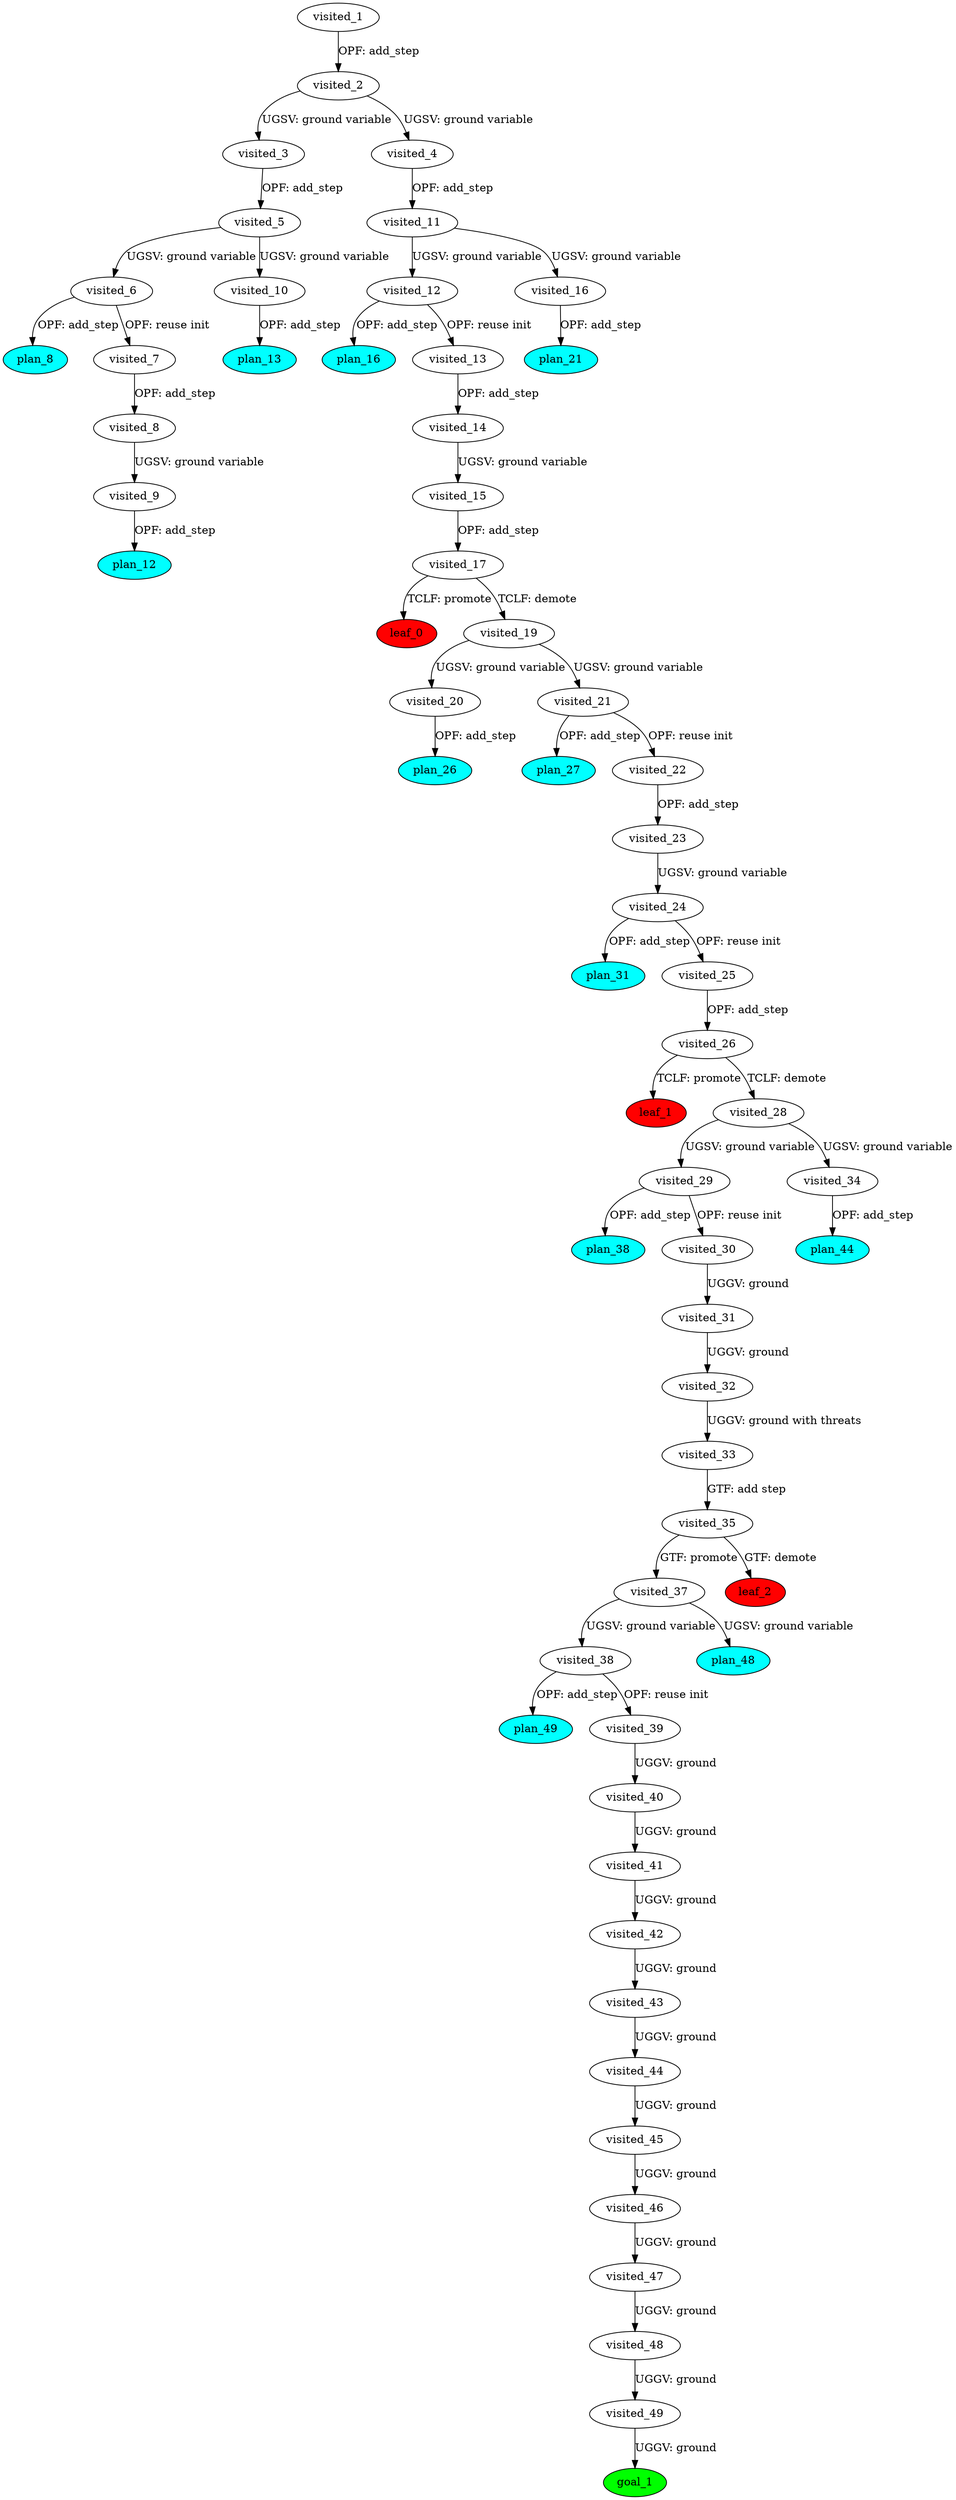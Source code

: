 digraph {
	"b309887d-ceec-79d5-c3fd-913088f45162" [label=plan_0 fillcolor=cyan style=filled]
	"b309887d-ceec-79d5-c3fd-913088f45162" [label=visited_1 fillcolor=white style=filled]
	"216dfc70-2196-5bee-da35-44b538118828" [label=plan_1 fillcolor=cyan style=filled]
	"b309887d-ceec-79d5-c3fd-913088f45162" -> "216dfc70-2196-5bee-da35-44b538118828" [label="OPF: add_step"]
	"216dfc70-2196-5bee-da35-44b538118828" [label=visited_2 fillcolor=white style=filled]
	"b71a72c1-582c-d97f-0eb4-762ed32b3c0d" [label=plan_2 fillcolor=cyan style=filled]
	"216dfc70-2196-5bee-da35-44b538118828" -> "b71a72c1-582c-d97f-0eb4-762ed32b3c0d" [label="UGSV: ground variable"]
	"ef55c8e2-3b16-4e64-9849-73b7cb052418" [label=plan_3 fillcolor=cyan style=filled]
	"216dfc70-2196-5bee-da35-44b538118828" -> "ef55c8e2-3b16-4e64-9849-73b7cb052418" [label="UGSV: ground variable"]
	"b71a72c1-582c-d97f-0eb4-762ed32b3c0d" [label=visited_3 fillcolor=white style=filled]
	"75a8457d-74f8-94e2-70a1-e5ddd403653e" [label=plan_4 fillcolor=cyan style=filled]
	"b71a72c1-582c-d97f-0eb4-762ed32b3c0d" -> "75a8457d-74f8-94e2-70a1-e5ddd403653e" [label="OPF: add_step"]
	"ef55c8e2-3b16-4e64-9849-73b7cb052418" [label=visited_4 fillcolor=white style=filled]
	"37d9f94a-87e8-23e5-f4ae-6f01bfc3535d" [label=plan_5 fillcolor=cyan style=filled]
	"ef55c8e2-3b16-4e64-9849-73b7cb052418" -> "37d9f94a-87e8-23e5-f4ae-6f01bfc3535d" [label="OPF: add_step"]
	"75a8457d-74f8-94e2-70a1-e5ddd403653e" [label=visited_5 fillcolor=white style=filled]
	"f83f136d-d768-4211-6aed-5760d75b6911" [label=plan_6 fillcolor=cyan style=filled]
	"75a8457d-74f8-94e2-70a1-e5ddd403653e" -> "f83f136d-d768-4211-6aed-5760d75b6911" [label="UGSV: ground variable"]
	"f43c67ba-75e3-a0a3-64ac-70a3e84c1940" [label=plan_7 fillcolor=cyan style=filled]
	"75a8457d-74f8-94e2-70a1-e5ddd403653e" -> "f43c67ba-75e3-a0a3-64ac-70a3e84c1940" [label="UGSV: ground variable"]
	"f83f136d-d768-4211-6aed-5760d75b6911" [label=visited_6 fillcolor=white style=filled]
	"0a6368f2-e413-a4d3-e083-ebb5c0cdf96d" [label=plan_8 fillcolor=cyan style=filled]
	"f83f136d-d768-4211-6aed-5760d75b6911" -> "0a6368f2-e413-a4d3-e083-ebb5c0cdf96d" [label="OPF: add_step"]
	"b79fa51d-3045-c38c-c52c-7f939acaf159" [label=plan_9 fillcolor=cyan style=filled]
	"f83f136d-d768-4211-6aed-5760d75b6911" -> "b79fa51d-3045-c38c-c52c-7f939acaf159" [label="OPF: reuse init"]
	"b79fa51d-3045-c38c-c52c-7f939acaf159" [label=visited_7 fillcolor=white style=filled]
	"58029d89-6ab5-84fd-914b-254e39873b7f" [label=plan_10 fillcolor=cyan style=filled]
	"b79fa51d-3045-c38c-c52c-7f939acaf159" -> "58029d89-6ab5-84fd-914b-254e39873b7f" [label="OPF: add_step"]
	"58029d89-6ab5-84fd-914b-254e39873b7f" [label=visited_8 fillcolor=white style=filled]
	"836392b7-d9a3-742a-83c2-8870adde98b6" [label=plan_11 fillcolor=cyan style=filled]
	"58029d89-6ab5-84fd-914b-254e39873b7f" -> "836392b7-d9a3-742a-83c2-8870adde98b6" [label="UGSV: ground variable"]
	"836392b7-d9a3-742a-83c2-8870adde98b6" [label=visited_9 fillcolor=white style=filled]
	"f2fb122f-7e34-be79-bc25-d3bd88a72da1" [label=plan_12 fillcolor=cyan style=filled]
	"836392b7-d9a3-742a-83c2-8870adde98b6" -> "f2fb122f-7e34-be79-bc25-d3bd88a72da1" [label="OPF: add_step"]
	"f43c67ba-75e3-a0a3-64ac-70a3e84c1940" [label=visited_10 fillcolor=white style=filled]
	"e3931b79-2fc8-e230-f53f-38c0f95f299a" [label=plan_13 fillcolor=cyan style=filled]
	"f43c67ba-75e3-a0a3-64ac-70a3e84c1940" -> "e3931b79-2fc8-e230-f53f-38c0f95f299a" [label="OPF: add_step"]
	"37d9f94a-87e8-23e5-f4ae-6f01bfc3535d" [label=visited_11 fillcolor=white style=filled]
	"b098a176-ea87-fe7d-63f1-8953ba4ec145" [label=plan_14 fillcolor=cyan style=filled]
	"37d9f94a-87e8-23e5-f4ae-6f01bfc3535d" -> "b098a176-ea87-fe7d-63f1-8953ba4ec145" [label="UGSV: ground variable"]
	"7fd7559e-44c0-8b4e-acd5-f173904fa87a" [label=plan_15 fillcolor=cyan style=filled]
	"37d9f94a-87e8-23e5-f4ae-6f01bfc3535d" -> "7fd7559e-44c0-8b4e-acd5-f173904fa87a" [label="UGSV: ground variable"]
	"b098a176-ea87-fe7d-63f1-8953ba4ec145" [label=visited_12 fillcolor=white style=filled]
	"66c09e7b-741a-a26d-cbca-fbdb54b0f552" [label=plan_16 fillcolor=cyan style=filled]
	"b098a176-ea87-fe7d-63f1-8953ba4ec145" -> "66c09e7b-741a-a26d-cbca-fbdb54b0f552" [label="OPF: add_step"]
	"ce908ee8-f657-a9b2-61de-ebef80b6d44f" [label=plan_17 fillcolor=cyan style=filled]
	"b098a176-ea87-fe7d-63f1-8953ba4ec145" -> "ce908ee8-f657-a9b2-61de-ebef80b6d44f" [label="OPF: reuse init"]
	"ce908ee8-f657-a9b2-61de-ebef80b6d44f" [label=visited_13 fillcolor=white style=filled]
	"e7ebff3f-3568-3bea-6e4f-fcf31046eb49" [label=plan_18 fillcolor=cyan style=filled]
	"ce908ee8-f657-a9b2-61de-ebef80b6d44f" -> "e7ebff3f-3568-3bea-6e4f-fcf31046eb49" [label="OPF: add_step"]
	"e7ebff3f-3568-3bea-6e4f-fcf31046eb49" [label=visited_14 fillcolor=white style=filled]
	"ec32006d-da7b-9adb-1ce3-31182e857464" [label=plan_19 fillcolor=cyan style=filled]
	"e7ebff3f-3568-3bea-6e4f-fcf31046eb49" -> "ec32006d-da7b-9adb-1ce3-31182e857464" [label="UGSV: ground variable"]
	"ec32006d-da7b-9adb-1ce3-31182e857464" [label=visited_15 fillcolor=white style=filled]
	"3d56400b-22ff-5a30-46b3-fcbffb18291f" [label=plan_20 fillcolor=cyan style=filled]
	"ec32006d-da7b-9adb-1ce3-31182e857464" -> "3d56400b-22ff-5a30-46b3-fcbffb18291f" [label="OPF: add_step"]
	"7fd7559e-44c0-8b4e-acd5-f173904fa87a" [label=visited_16 fillcolor=white style=filled]
	"a864a116-3852-9f46-69a3-618b910ad032" [label=plan_21 fillcolor=cyan style=filled]
	"7fd7559e-44c0-8b4e-acd5-f173904fa87a" -> "a864a116-3852-9f46-69a3-618b910ad032" [label="OPF: add_step"]
	"3d56400b-22ff-5a30-46b3-fcbffb18291f" [label=visited_17 fillcolor=white style=filled]
	"d0ce2457-5cdd-0f45-3588-93f1280b0996" [label=plan_22 fillcolor=cyan style=filled]
	"3d56400b-22ff-5a30-46b3-fcbffb18291f" -> "d0ce2457-5cdd-0f45-3588-93f1280b0996" [label="TCLF: promote"]
	"bd37414a-4784-259f-a86e-dac1f82e98dc" [label=plan_23 fillcolor=cyan style=filled]
	"3d56400b-22ff-5a30-46b3-fcbffb18291f" -> "bd37414a-4784-259f-a86e-dac1f82e98dc" [label="TCLF: demote"]
	"d0ce2457-5cdd-0f45-3588-93f1280b0996" [label=visited_18 fillcolor=white style=filled]
	"d0ce2457-5cdd-0f45-3588-93f1280b0996" [label=leaf_0 fillcolor=red style=filled]
	"bd37414a-4784-259f-a86e-dac1f82e98dc" [label=visited_19 fillcolor=white style=filled]
	"e3a14f5d-6ed5-855d-2d1c-a2b3e5715f31" [label=plan_24 fillcolor=cyan style=filled]
	"bd37414a-4784-259f-a86e-dac1f82e98dc" -> "e3a14f5d-6ed5-855d-2d1c-a2b3e5715f31" [label="UGSV: ground variable"]
	"75ed76cf-cc29-a582-8167-86fae7e55d10" [label=plan_25 fillcolor=cyan style=filled]
	"bd37414a-4784-259f-a86e-dac1f82e98dc" -> "75ed76cf-cc29-a582-8167-86fae7e55d10" [label="UGSV: ground variable"]
	"e3a14f5d-6ed5-855d-2d1c-a2b3e5715f31" [label=visited_20 fillcolor=white style=filled]
	"ae269692-d819-a8d1-445d-ff54427fbc4b" [label=plan_26 fillcolor=cyan style=filled]
	"e3a14f5d-6ed5-855d-2d1c-a2b3e5715f31" -> "ae269692-d819-a8d1-445d-ff54427fbc4b" [label="OPF: add_step"]
	"75ed76cf-cc29-a582-8167-86fae7e55d10" [label=visited_21 fillcolor=white style=filled]
	"47561669-1c89-a238-00df-2b6b77d0da32" [label=plan_27 fillcolor=cyan style=filled]
	"75ed76cf-cc29-a582-8167-86fae7e55d10" -> "47561669-1c89-a238-00df-2b6b77d0da32" [label="OPF: add_step"]
	"2fb1eb40-4f26-fedb-10d2-8a3220c6270a" [label=plan_28 fillcolor=cyan style=filled]
	"75ed76cf-cc29-a582-8167-86fae7e55d10" -> "2fb1eb40-4f26-fedb-10d2-8a3220c6270a" [label="OPF: reuse init"]
	"2fb1eb40-4f26-fedb-10d2-8a3220c6270a" [label=visited_22 fillcolor=white style=filled]
	"d8c024a9-a99e-0f9b-768e-af5851ddaa9d" [label=plan_29 fillcolor=cyan style=filled]
	"2fb1eb40-4f26-fedb-10d2-8a3220c6270a" -> "d8c024a9-a99e-0f9b-768e-af5851ddaa9d" [label="OPF: add_step"]
	"d8c024a9-a99e-0f9b-768e-af5851ddaa9d" [label=visited_23 fillcolor=white style=filled]
	"20b8d865-580e-60e4-3f02-7521c8ba5226" [label=plan_30 fillcolor=cyan style=filled]
	"d8c024a9-a99e-0f9b-768e-af5851ddaa9d" -> "20b8d865-580e-60e4-3f02-7521c8ba5226" [label="UGSV: ground variable"]
	"20b8d865-580e-60e4-3f02-7521c8ba5226" [label=visited_24 fillcolor=white style=filled]
	"9d88e7a4-f763-61e6-5f9f-9701b819544a" [label=plan_31 fillcolor=cyan style=filled]
	"20b8d865-580e-60e4-3f02-7521c8ba5226" -> "9d88e7a4-f763-61e6-5f9f-9701b819544a" [label="OPF: add_step"]
	"599a20f1-81dc-d57c-164c-af2f6d442c3f" [label=plan_32 fillcolor=cyan style=filled]
	"20b8d865-580e-60e4-3f02-7521c8ba5226" -> "599a20f1-81dc-d57c-164c-af2f6d442c3f" [label="OPF: reuse init"]
	"599a20f1-81dc-d57c-164c-af2f6d442c3f" [label=visited_25 fillcolor=white style=filled]
	"65a815a3-7833-eece-08e5-ed83f8d4866f" [label=plan_33 fillcolor=cyan style=filled]
	"599a20f1-81dc-d57c-164c-af2f6d442c3f" -> "65a815a3-7833-eece-08e5-ed83f8d4866f" [label="OPF: add_step"]
	"65a815a3-7833-eece-08e5-ed83f8d4866f" [label=visited_26 fillcolor=white style=filled]
	"7e34edc3-dbe9-664c-f6b2-41f316f2af16" [label=plan_34 fillcolor=cyan style=filled]
	"65a815a3-7833-eece-08e5-ed83f8d4866f" -> "7e34edc3-dbe9-664c-f6b2-41f316f2af16" [label="TCLF: promote"]
	"a1592b44-d781-27e8-cb33-94d7aa8d6f81" [label=plan_35 fillcolor=cyan style=filled]
	"65a815a3-7833-eece-08e5-ed83f8d4866f" -> "a1592b44-d781-27e8-cb33-94d7aa8d6f81" [label="TCLF: demote"]
	"7e34edc3-dbe9-664c-f6b2-41f316f2af16" [label=visited_27 fillcolor=white style=filled]
	"7e34edc3-dbe9-664c-f6b2-41f316f2af16" [label=leaf_1 fillcolor=red style=filled]
	"a1592b44-d781-27e8-cb33-94d7aa8d6f81" [label=visited_28 fillcolor=white style=filled]
	"c3155e4b-b51b-8a05-ec4c-89cd6f4b3d1a" [label=plan_36 fillcolor=cyan style=filled]
	"a1592b44-d781-27e8-cb33-94d7aa8d6f81" -> "c3155e4b-b51b-8a05-ec4c-89cd6f4b3d1a" [label="UGSV: ground variable"]
	"421e0683-dc0a-1c8e-88bc-e600431b800a" [label=plan_37 fillcolor=cyan style=filled]
	"a1592b44-d781-27e8-cb33-94d7aa8d6f81" -> "421e0683-dc0a-1c8e-88bc-e600431b800a" [label="UGSV: ground variable"]
	"c3155e4b-b51b-8a05-ec4c-89cd6f4b3d1a" [label=visited_29 fillcolor=white style=filled]
	"3347216c-7a7d-6d78-670c-ada1c783870a" [label=plan_38 fillcolor=cyan style=filled]
	"c3155e4b-b51b-8a05-ec4c-89cd6f4b3d1a" -> "3347216c-7a7d-6d78-670c-ada1c783870a" [label="OPF: add_step"]
	"bbf7f858-2dbb-3bdf-2f23-4d87dc383057" [label=plan_39 fillcolor=cyan style=filled]
	"c3155e4b-b51b-8a05-ec4c-89cd6f4b3d1a" -> "bbf7f858-2dbb-3bdf-2f23-4d87dc383057" [label="OPF: reuse init"]
	"bbf7f858-2dbb-3bdf-2f23-4d87dc383057" [label=visited_30 fillcolor=white style=filled]
	"0ea20820-67af-dfd7-5a8e-a2f5f556b55c" [label=plan_40 fillcolor=cyan style=filled]
	"bbf7f858-2dbb-3bdf-2f23-4d87dc383057" -> "0ea20820-67af-dfd7-5a8e-a2f5f556b55c" [label="UGGV: ground"]
	"0ea20820-67af-dfd7-5a8e-a2f5f556b55c" [label=visited_31 fillcolor=white style=filled]
	"e37001f6-d230-8588-2edb-bd896084d671" [label=plan_41 fillcolor=cyan style=filled]
	"0ea20820-67af-dfd7-5a8e-a2f5f556b55c" -> "e37001f6-d230-8588-2edb-bd896084d671" [label="UGGV: ground"]
	"e37001f6-d230-8588-2edb-bd896084d671" [label=visited_32 fillcolor=white style=filled]
	"0c9f82ad-a7f5-7ee0-5f20-90333608428a" [label=plan_42 fillcolor=cyan style=filled]
	"e37001f6-d230-8588-2edb-bd896084d671" -> "0c9f82ad-a7f5-7ee0-5f20-90333608428a" [label="UGGV: ground with threats"]
	"0c9f82ad-a7f5-7ee0-5f20-90333608428a" [label=visited_33 fillcolor=white style=filled]
	"d5471932-3e03-a5ea-63bd-916be674b2ca" [label=plan_43 fillcolor=cyan style=filled]
	"0c9f82ad-a7f5-7ee0-5f20-90333608428a" -> "d5471932-3e03-a5ea-63bd-916be674b2ca" [label="GTF: add step"]
	"421e0683-dc0a-1c8e-88bc-e600431b800a" [label=visited_34 fillcolor=white style=filled]
	"4e0d4d6f-f324-a4fd-8f13-72bbdb55667b" [label=plan_44 fillcolor=cyan style=filled]
	"421e0683-dc0a-1c8e-88bc-e600431b800a" -> "4e0d4d6f-f324-a4fd-8f13-72bbdb55667b" [label="OPF: add_step"]
	"d5471932-3e03-a5ea-63bd-916be674b2ca" [label=visited_35 fillcolor=white style=filled]
	"fa33dec0-6d99-35f0-1623-6b475e4815f7" [label=plan_45 fillcolor=cyan style=filled]
	"d5471932-3e03-a5ea-63bd-916be674b2ca" -> "fa33dec0-6d99-35f0-1623-6b475e4815f7" [label="GTF: promote"]
	"13d69792-126f-f5ed-4485-e60db86ad0f8" [label=plan_46 fillcolor=cyan style=filled]
	"d5471932-3e03-a5ea-63bd-916be674b2ca" -> "13d69792-126f-f5ed-4485-e60db86ad0f8" [label="GTF: demote"]
	"13d69792-126f-f5ed-4485-e60db86ad0f8" [label=visited_36 fillcolor=white style=filled]
	"13d69792-126f-f5ed-4485-e60db86ad0f8" [label=leaf_2 fillcolor=red style=filled]
	"fa33dec0-6d99-35f0-1623-6b475e4815f7" [label=visited_37 fillcolor=white style=filled]
	"ac58d464-eb16-7eb0-c434-917090f43724" [label=plan_47 fillcolor=cyan style=filled]
	"fa33dec0-6d99-35f0-1623-6b475e4815f7" -> "ac58d464-eb16-7eb0-c434-917090f43724" [label="UGSV: ground variable"]
	"4588d5c7-6da2-c9e0-5477-7e31579bca3c" [label=plan_48 fillcolor=cyan style=filled]
	"fa33dec0-6d99-35f0-1623-6b475e4815f7" -> "4588d5c7-6da2-c9e0-5477-7e31579bca3c" [label="UGSV: ground variable"]
	"ac58d464-eb16-7eb0-c434-917090f43724" [label=visited_38 fillcolor=white style=filled]
	"aba78b51-eeef-b65f-91cf-b23504540420" [label=plan_49 fillcolor=cyan style=filled]
	"ac58d464-eb16-7eb0-c434-917090f43724" -> "aba78b51-eeef-b65f-91cf-b23504540420" [label="OPF: add_step"]
	"9ecc4181-f256-aa65-e7eb-7bae6e143f9d" [label=plan_50 fillcolor=cyan style=filled]
	"ac58d464-eb16-7eb0-c434-917090f43724" -> "9ecc4181-f256-aa65-e7eb-7bae6e143f9d" [label="OPF: reuse init"]
	"9ecc4181-f256-aa65-e7eb-7bae6e143f9d" [label=visited_39 fillcolor=white style=filled]
	"910813b5-882f-dc64-7677-450f674dfb85" [label=plan_51 fillcolor=cyan style=filled]
	"9ecc4181-f256-aa65-e7eb-7bae6e143f9d" -> "910813b5-882f-dc64-7677-450f674dfb85" [label="UGGV: ground"]
	"910813b5-882f-dc64-7677-450f674dfb85" [label=visited_40 fillcolor=white style=filled]
	"094d4b8a-67ee-87f2-7433-005aa5b33e2e" [label=plan_52 fillcolor=cyan style=filled]
	"910813b5-882f-dc64-7677-450f674dfb85" -> "094d4b8a-67ee-87f2-7433-005aa5b33e2e" [label="UGGV: ground"]
	"094d4b8a-67ee-87f2-7433-005aa5b33e2e" [label=visited_41 fillcolor=white style=filled]
	"797d3028-85f1-bc46-f473-bdb490ff3e09" [label=plan_53 fillcolor=cyan style=filled]
	"094d4b8a-67ee-87f2-7433-005aa5b33e2e" -> "797d3028-85f1-bc46-f473-bdb490ff3e09" [label="UGGV: ground"]
	"797d3028-85f1-bc46-f473-bdb490ff3e09" [label=visited_42 fillcolor=white style=filled]
	"6d2616e2-2a3b-b73f-12fe-55f53732d5fe" [label=plan_54 fillcolor=cyan style=filled]
	"797d3028-85f1-bc46-f473-bdb490ff3e09" -> "6d2616e2-2a3b-b73f-12fe-55f53732d5fe" [label="UGGV: ground"]
	"6d2616e2-2a3b-b73f-12fe-55f53732d5fe" [label=visited_43 fillcolor=white style=filled]
	"3b38102b-7bdf-1546-e4a8-844f7d94a6ce" [label=plan_55 fillcolor=cyan style=filled]
	"6d2616e2-2a3b-b73f-12fe-55f53732d5fe" -> "3b38102b-7bdf-1546-e4a8-844f7d94a6ce" [label="UGGV: ground"]
	"3b38102b-7bdf-1546-e4a8-844f7d94a6ce" [label=visited_44 fillcolor=white style=filled]
	"fc2edb04-9a18-e0e8-cc42-82cd1474849f" [label=plan_56 fillcolor=cyan style=filled]
	"3b38102b-7bdf-1546-e4a8-844f7d94a6ce" -> "fc2edb04-9a18-e0e8-cc42-82cd1474849f" [label="UGGV: ground"]
	"fc2edb04-9a18-e0e8-cc42-82cd1474849f" [label=visited_45 fillcolor=white style=filled]
	"7016e105-21c1-06e7-2f74-b072c53ee9f9" [label=plan_57 fillcolor=cyan style=filled]
	"fc2edb04-9a18-e0e8-cc42-82cd1474849f" -> "7016e105-21c1-06e7-2f74-b072c53ee9f9" [label="UGGV: ground"]
	"7016e105-21c1-06e7-2f74-b072c53ee9f9" [label=visited_46 fillcolor=white style=filled]
	"c3bf7d44-acc9-874d-63af-f1a4a6ebb88c" [label=plan_58 fillcolor=cyan style=filled]
	"7016e105-21c1-06e7-2f74-b072c53ee9f9" -> "c3bf7d44-acc9-874d-63af-f1a4a6ebb88c" [label="UGGV: ground"]
	"c3bf7d44-acc9-874d-63af-f1a4a6ebb88c" [label=visited_47 fillcolor=white style=filled]
	"56d07ef3-f58a-7328-75db-9c81073fdf7f" [label=plan_59 fillcolor=cyan style=filled]
	"c3bf7d44-acc9-874d-63af-f1a4a6ebb88c" -> "56d07ef3-f58a-7328-75db-9c81073fdf7f" [label="UGGV: ground"]
	"56d07ef3-f58a-7328-75db-9c81073fdf7f" [label=visited_48 fillcolor=white style=filled]
	"87c97761-f6bd-df6e-93a7-9138b2093314" [label=plan_60 fillcolor=cyan style=filled]
	"56d07ef3-f58a-7328-75db-9c81073fdf7f" -> "87c97761-f6bd-df6e-93a7-9138b2093314" [label="UGGV: ground"]
	"87c97761-f6bd-df6e-93a7-9138b2093314" [label=visited_49 fillcolor=white style=filled]
	"a6145f1b-79a3-b6a8-9f23-a1b588e65e96" [label=plan_61 fillcolor=cyan style=filled]
	"87c97761-f6bd-df6e-93a7-9138b2093314" -> "a6145f1b-79a3-b6a8-9f23-a1b588e65e96" [label="UGGV: ground"]
	"a6145f1b-79a3-b6a8-9f23-a1b588e65e96" [label=visited_50 fillcolor=white style=filled]
	"a6145f1b-79a3-b6a8-9f23-a1b588e65e96" [label=goal_1 fillcolor=green style=filled]
}
